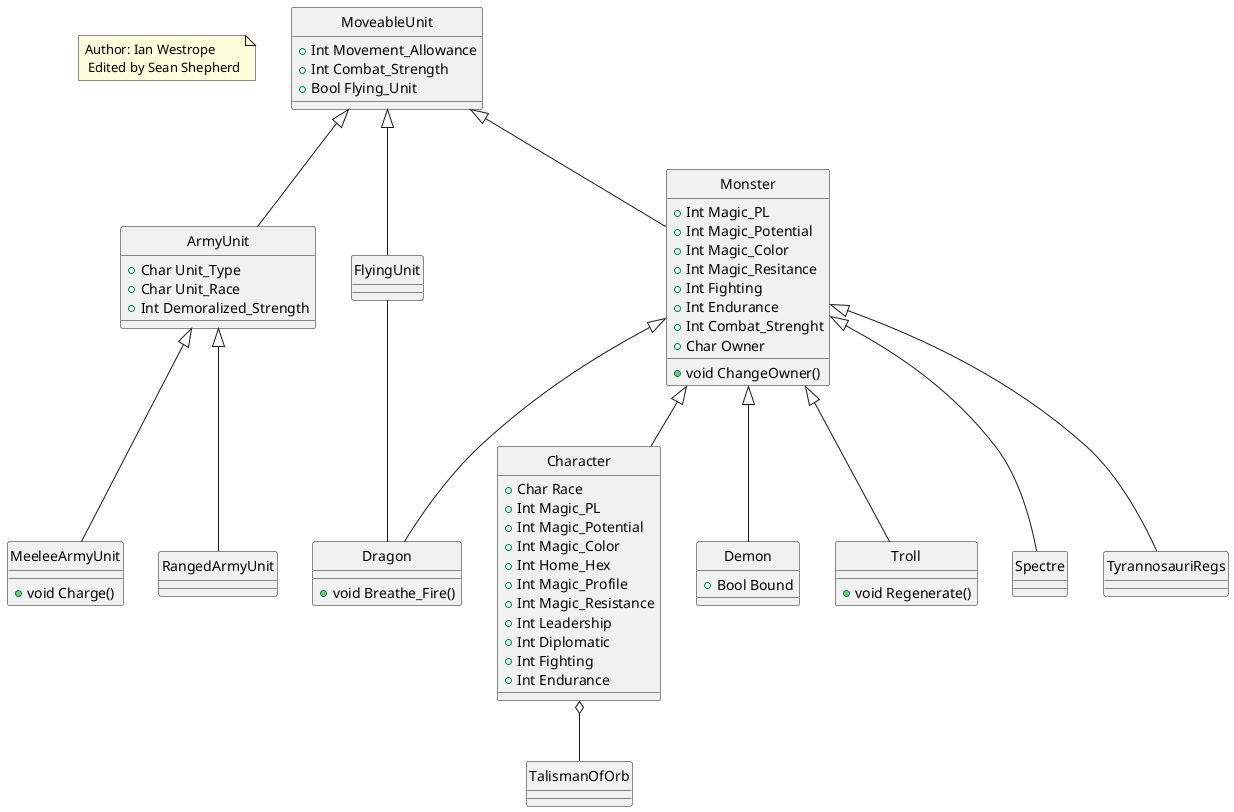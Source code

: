 @startuml

note "Author: Ian Westrope \n Edited by Sean Shepherd" as Note1

hide circles
class MoveableUnit{
      +Int Movement_Allowance
      +Int Combat_Strength
      +Bool Flying_Unit
}
class Character{
      +Char Race
      +Int Magic_PL
      +Int Magic_Potential
      +Int Magic_Color
      +Int Home_Hex
      +Int Magic_Profile
      +Int Magic_Resistance
      +Int Leadership
      +Int Diplomatic
      +Int Fighting
      +Int Endurance
}

class ArmyUnit{
      +Char Unit_Type
      +Char Unit_Race
      +Int Demoralized_Strength
}

class MeeleeArmyUnit{
      +void Charge()
}

class RangedArmyUnit{

}


class Monster{
      +Int Magic_PL
      +Int Magic_Potential
      +Int Magic_Color
      +Int Magic_Resitance
      +Int Fighting
      +Int Endurance
      +Int Combat_Strenght
      +Char Owner
      +void ChangeOwner()
}

class Demon{
      +Bool Bound
}

class Dragon{
      +void Breathe_Fire()
}

class Troll{
      +void Regenerate()
}

class Spectre

class TyrannosauriRegs

class TalismanOfOrb

Class FlyingUnit

MoveableUnit <|-- Monster
MoveableUnit <|-- FlyingUnit
MoveableUnit <|-- ArmyUnit

Monster <|-- Character
Monster <|-- Demon
Monster <|-- Troll
Monster <|-- TyrannosauriRegs
Monster <|-- Spectre
Monster <|-- Dragon

ArmyUnit <|-- RangedArmyUnit
ArmyUnit <|-- MeeleeArmyUnit

Character o-- TalismanOfOrb

FlyingUnit -- Dragon

@enduml